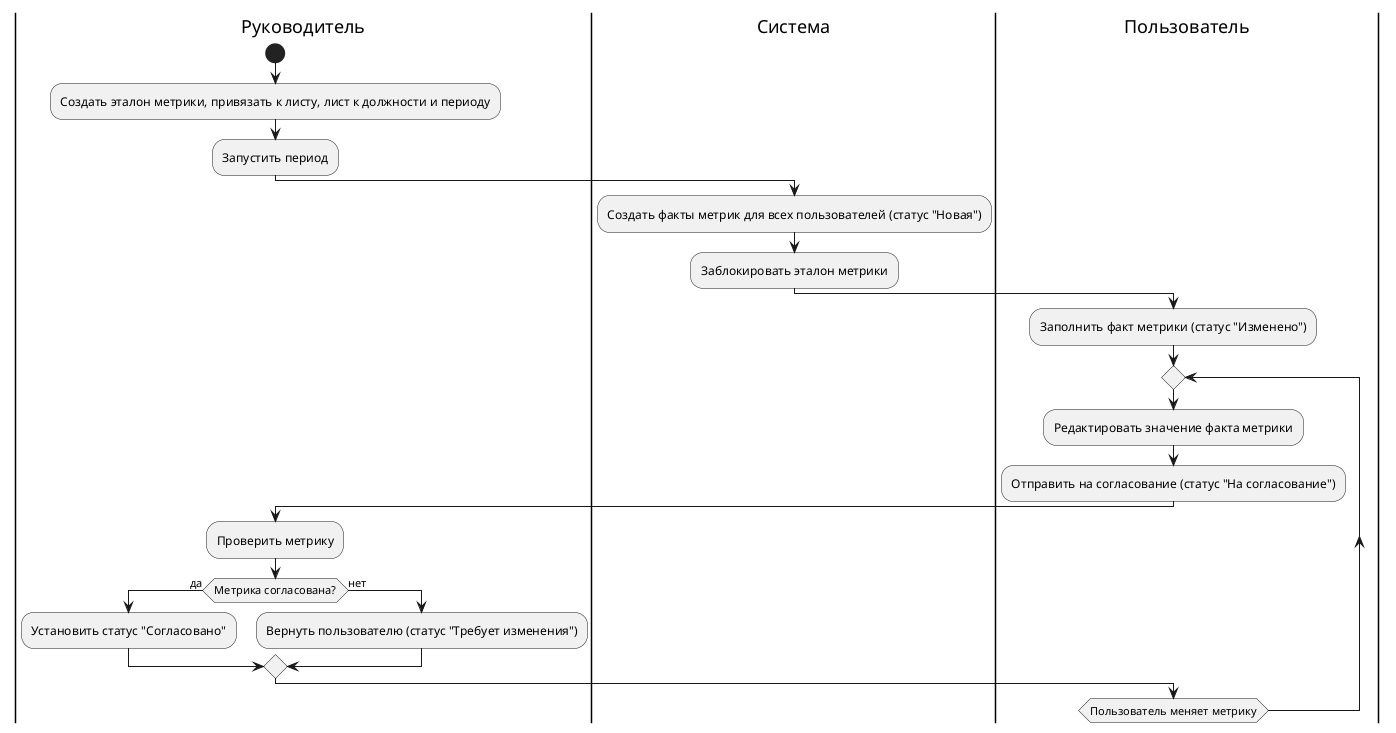 @startuml
|Руководитель|
start
    :Создать эталон метрики, привязать к листу, лист к должности и периоду;
    :Запустить период;
|Система|
    :Создать факты метрик для всех пользователей (статус "Новая");
    :Заблокировать эталон метрики;
|Пользователь|
    :Заполнить факт метрики (статус "Изменено");
    repeat
        :Редактировать значение факта метрики;
        :Отправить на согласование (статус "На согласование");
|Руководитель|
        :Проверить метрику;
        if (Метрика согласована?) then (да)
            :Установить статус "Согласовано";
        else (нет)
            :Вернуть пользователю (статус "Требует изменения");
|Пользователь|
        endif
    repeat while (Пользователь меняет метрику)
@enduml
